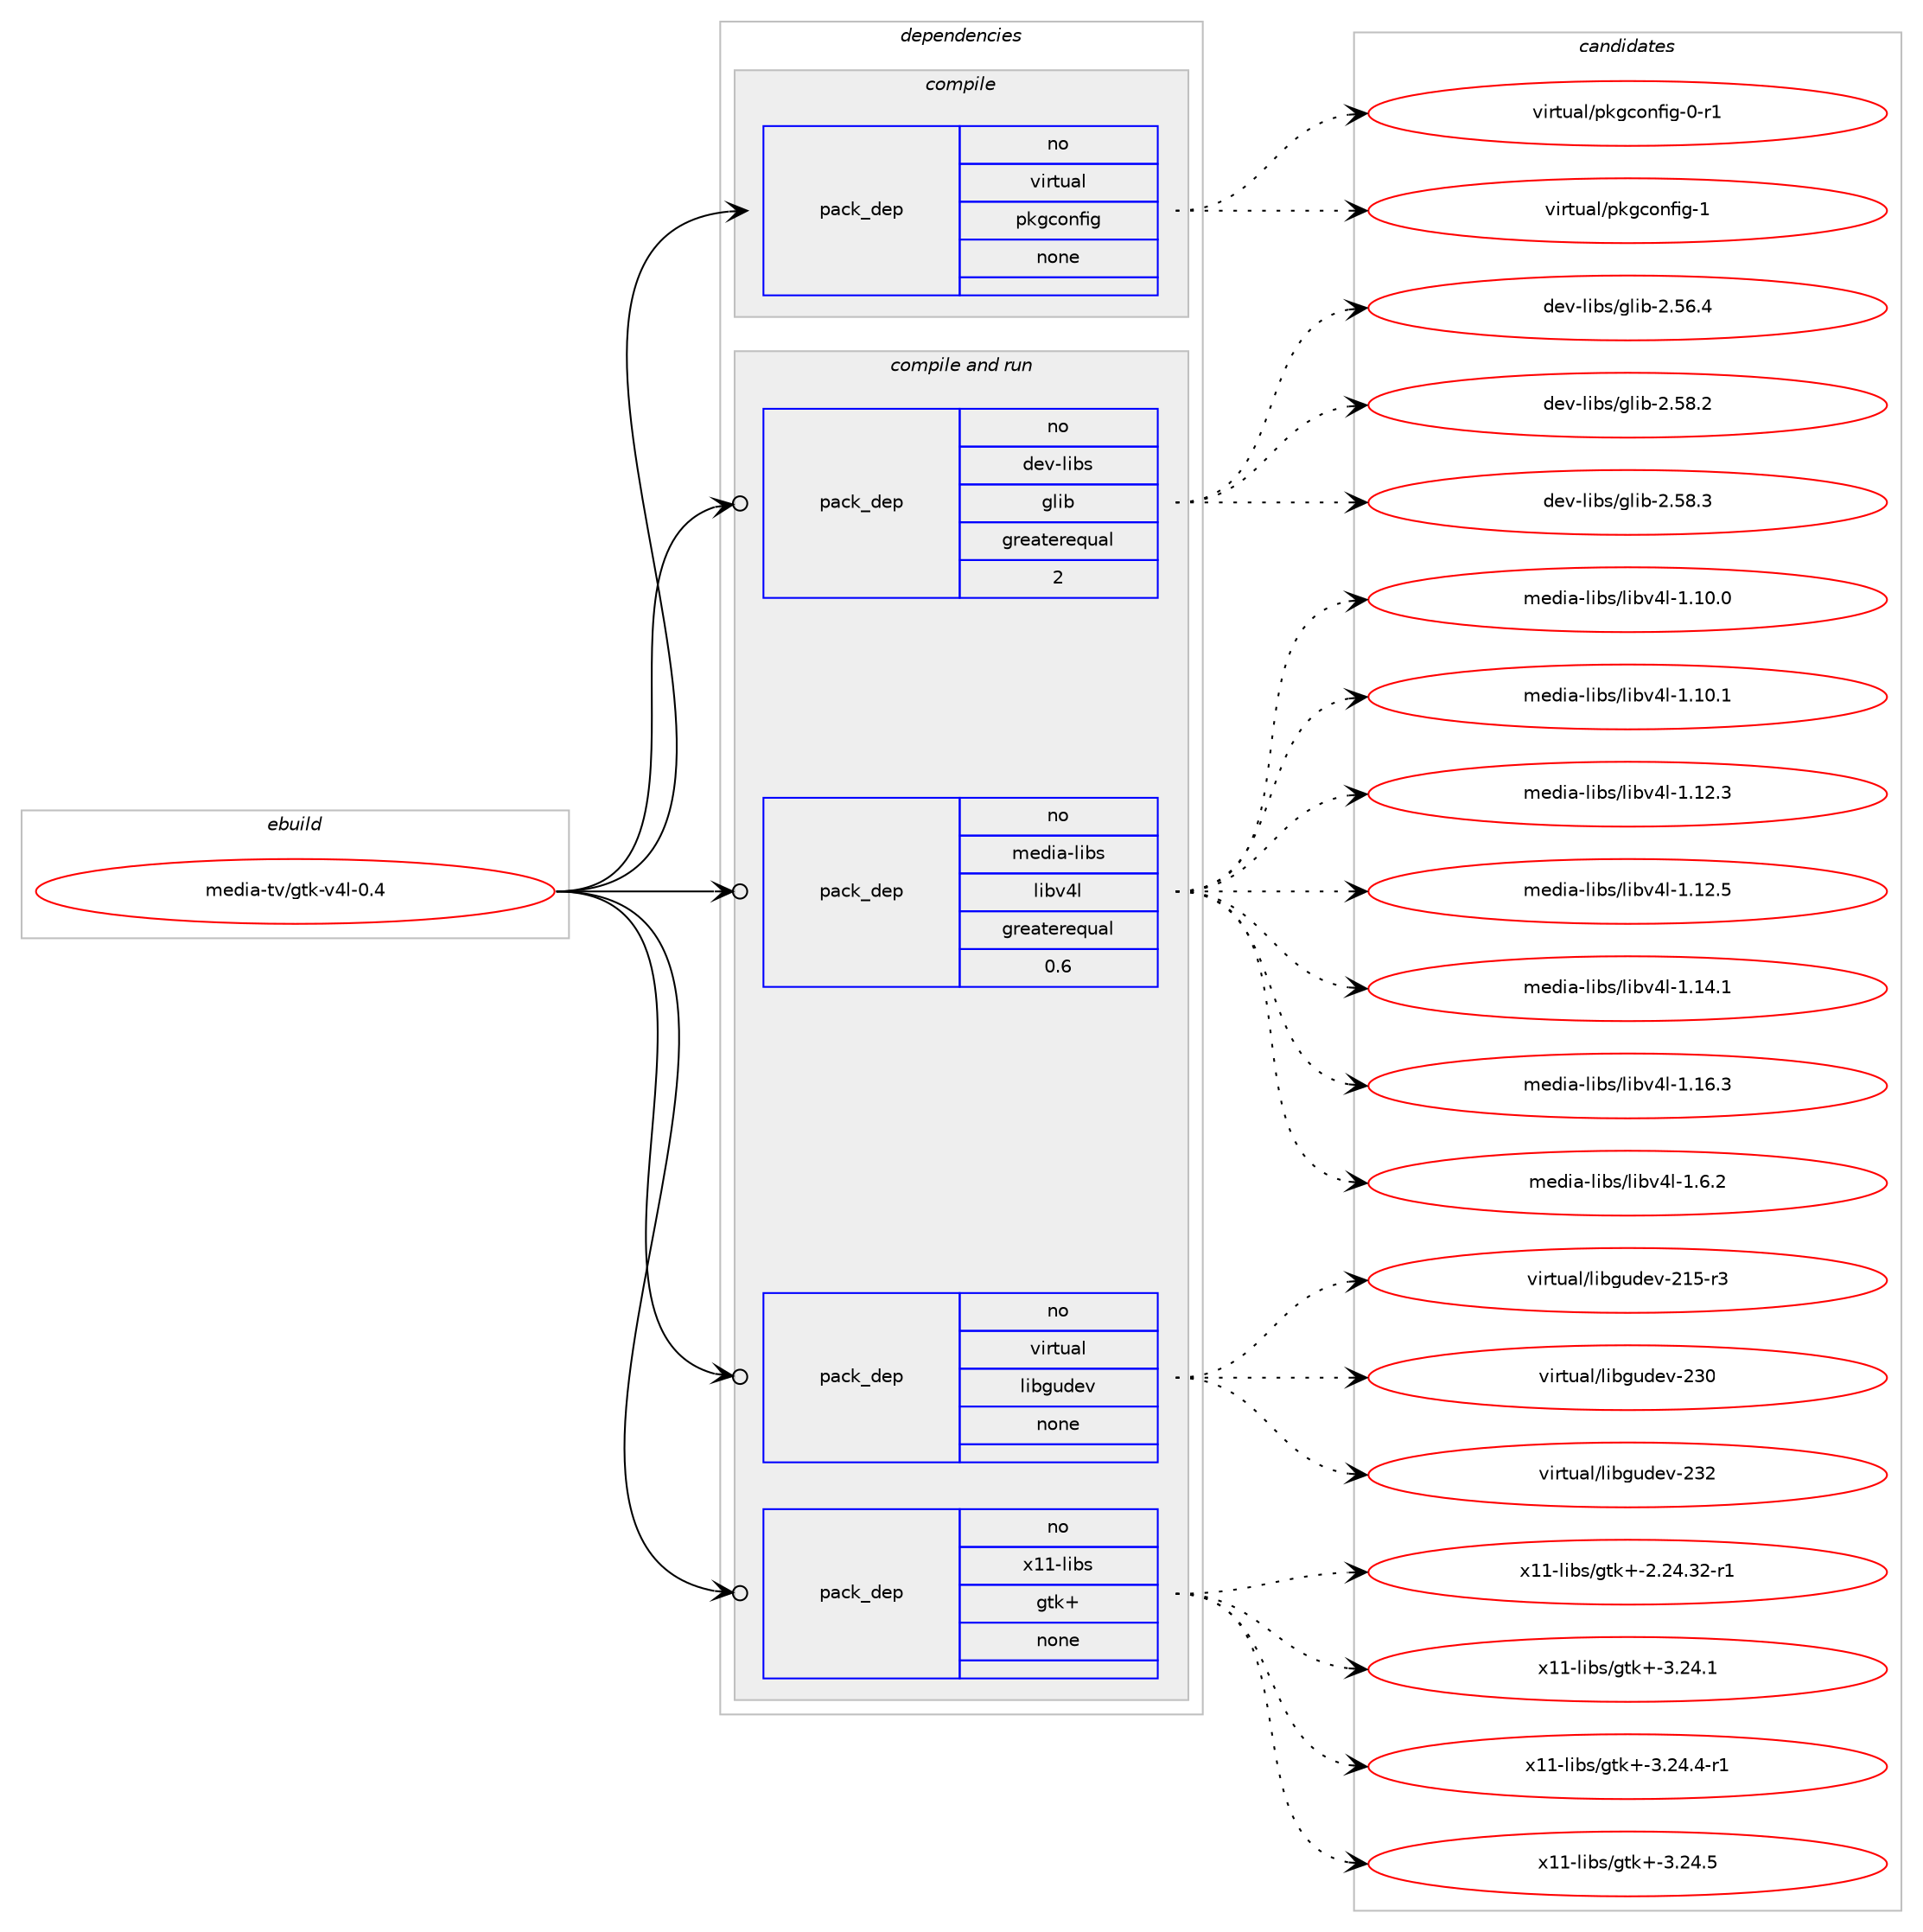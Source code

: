 digraph prolog {

# *************
# Graph options
# *************

newrank=true;
concentrate=true;
compound=true;
graph [rankdir=LR,fontname=Helvetica,fontsize=10,ranksep=1.5];#, ranksep=2.5, nodesep=0.2];
edge  [arrowhead=vee];
node  [fontname=Helvetica,fontsize=10];

# **********
# The ebuild
# **********

subgraph cluster_leftcol {
color=gray;
rank=same;
label=<<i>ebuild</i>>;
id [label="media-tv/gtk-v4l-0.4", color=red, width=4, href="../media-tv/gtk-v4l-0.4.svg"];
}

# ****************
# The dependencies
# ****************

subgraph cluster_midcol {
color=gray;
label=<<i>dependencies</i>>;
subgraph cluster_compile {
fillcolor="#eeeeee";
style=filled;
label=<<i>compile</i>>;
subgraph pack1167195 {
dependency1632165 [label=<<TABLE BORDER="0" CELLBORDER="1" CELLSPACING="0" CELLPADDING="4" WIDTH="220"><TR><TD ROWSPAN="6" CELLPADDING="30">pack_dep</TD></TR><TR><TD WIDTH="110">no</TD></TR><TR><TD>virtual</TD></TR><TR><TD>pkgconfig</TD></TR><TR><TD>none</TD></TR><TR><TD></TD></TR></TABLE>>, shape=none, color=blue];
}
id:e -> dependency1632165:w [weight=20,style="solid",arrowhead="vee"];
}
subgraph cluster_compileandrun {
fillcolor="#eeeeee";
style=filled;
label=<<i>compile and run</i>>;
subgraph pack1167196 {
dependency1632166 [label=<<TABLE BORDER="0" CELLBORDER="1" CELLSPACING="0" CELLPADDING="4" WIDTH="220"><TR><TD ROWSPAN="6" CELLPADDING="30">pack_dep</TD></TR><TR><TD WIDTH="110">no</TD></TR><TR><TD>dev-libs</TD></TR><TR><TD>glib</TD></TR><TR><TD>greaterequal</TD></TR><TR><TD>2</TD></TR></TABLE>>, shape=none, color=blue];
}
id:e -> dependency1632166:w [weight=20,style="solid",arrowhead="odotvee"];
subgraph pack1167197 {
dependency1632167 [label=<<TABLE BORDER="0" CELLBORDER="1" CELLSPACING="0" CELLPADDING="4" WIDTH="220"><TR><TD ROWSPAN="6" CELLPADDING="30">pack_dep</TD></TR><TR><TD WIDTH="110">no</TD></TR><TR><TD>media-libs</TD></TR><TR><TD>libv4l</TD></TR><TR><TD>greaterequal</TD></TR><TR><TD>0.6</TD></TR></TABLE>>, shape=none, color=blue];
}
id:e -> dependency1632167:w [weight=20,style="solid",arrowhead="odotvee"];
subgraph pack1167198 {
dependency1632168 [label=<<TABLE BORDER="0" CELLBORDER="1" CELLSPACING="0" CELLPADDING="4" WIDTH="220"><TR><TD ROWSPAN="6" CELLPADDING="30">pack_dep</TD></TR><TR><TD WIDTH="110">no</TD></TR><TR><TD>virtual</TD></TR><TR><TD>libgudev</TD></TR><TR><TD>none</TD></TR><TR><TD></TD></TR></TABLE>>, shape=none, color=blue];
}
id:e -> dependency1632168:w [weight=20,style="solid",arrowhead="odotvee"];
subgraph pack1167199 {
dependency1632169 [label=<<TABLE BORDER="0" CELLBORDER="1" CELLSPACING="0" CELLPADDING="4" WIDTH="220"><TR><TD ROWSPAN="6" CELLPADDING="30">pack_dep</TD></TR><TR><TD WIDTH="110">no</TD></TR><TR><TD>x11-libs</TD></TR><TR><TD>gtk+</TD></TR><TR><TD>none</TD></TR><TR><TD></TD></TR></TABLE>>, shape=none, color=blue];
}
id:e -> dependency1632169:w [weight=20,style="solid",arrowhead="odotvee"];
}
subgraph cluster_run {
fillcolor="#eeeeee";
style=filled;
label=<<i>run</i>>;
}
}

# **************
# The candidates
# **************

subgraph cluster_choices {
rank=same;
color=gray;
label=<<i>candidates</i>>;

subgraph choice1167195 {
color=black;
nodesep=1;
choice11810511411611797108471121071039911111010210510345484511449 [label="virtual/pkgconfig-0-r1", color=red, width=4,href="../virtual/pkgconfig-0-r1.svg"];
choice1181051141161179710847112107103991111101021051034549 [label="virtual/pkgconfig-1", color=red, width=4,href="../virtual/pkgconfig-1.svg"];
dependency1632165:e -> choice11810511411611797108471121071039911111010210510345484511449:w [style=dotted,weight="100"];
dependency1632165:e -> choice1181051141161179710847112107103991111101021051034549:w [style=dotted,weight="100"];
}
subgraph choice1167196 {
color=black;
nodesep=1;
choice1001011184510810598115471031081059845504653544652 [label="dev-libs/glib-2.56.4", color=red, width=4,href="../dev-libs/glib-2.56.4.svg"];
choice1001011184510810598115471031081059845504653564650 [label="dev-libs/glib-2.58.2", color=red, width=4,href="../dev-libs/glib-2.58.2.svg"];
choice1001011184510810598115471031081059845504653564651 [label="dev-libs/glib-2.58.3", color=red, width=4,href="../dev-libs/glib-2.58.3.svg"];
dependency1632166:e -> choice1001011184510810598115471031081059845504653544652:w [style=dotted,weight="100"];
dependency1632166:e -> choice1001011184510810598115471031081059845504653564650:w [style=dotted,weight="100"];
dependency1632166:e -> choice1001011184510810598115471031081059845504653564651:w [style=dotted,weight="100"];
}
subgraph choice1167197 {
color=black;
nodesep=1;
choice10910110010597451081059811547108105981185210845494649484648 [label="media-libs/libv4l-1.10.0", color=red, width=4,href="../media-libs/libv4l-1.10.0.svg"];
choice10910110010597451081059811547108105981185210845494649484649 [label="media-libs/libv4l-1.10.1", color=red, width=4,href="../media-libs/libv4l-1.10.1.svg"];
choice10910110010597451081059811547108105981185210845494649504651 [label="media-libs/libv4l-1.12.3", color=red, width=4,href="../media-libs/libv4l-1.12.3.svg"];
choice10910110010597451081059811547108105981185210845494649504653 [label="media-libs/libv4l-1.12.5", color=red, width=4,href="../media-libs/libv4l-1.12.5.svg"];
choice10910110010597451081059811547108105981185210845494649524649 [label="media-libs/libv4l-1.14.1", color=red, width=4,href="../media-libs/libv4l-1.14.1.svg"];
choice10910110010597451081059811547108105981185210845494649544651 [label="media-libs/libv4l-1.16.3", color=red, width=4,href="../media-libs/libv4l-1.16.3.svg"];
choice109101100105974510810598115471081059811852108454946544650 [label="media-libs/libv4l-1.6.2", color=red, width=4,href="../media-libs/libv4l-1.6.2.svg"];
dependency1632167:e -> choice10910110010597451081059811547108105981185210845494649484648:w [style=dotted,weight="100"];
dependency1632167:e -> choice10910110010597451081059811547108105981185210845494649484649:w [style=dotted,weight="100"];
dependency1632167:e -> choice10910110010597451081059811547108105981185210845494649504651:w [style=dotted,weight="100"];
dependency1632167:e -> choice10910110010597451081059811547108105981185210845494649504653:w [style=dotted,weight="100"];
dependency1632167:e -> choice10910110010597451081059811547108105981185210845494649524649:w [style=dotted,weight="100"];
dependency1632167:e -> choice10910110010597451081059811547108105981185210845494649544651:w [style=dotted,weight="100"];
dependency1632167:e -> choice109101100105974510810598115471081059811852108454946544650:w [style=dotted,weight="100"];
}
subgraph choice1167198 {
color=black;
nodesep=1;
choice118105114116117971084710810598103117100101118455049534511451 [label="virtual/libgudev-215-r3", color=red, width=4,href="../virtual/libgudev-215-r3.svg"];
choice11810511411611797108471081059810311710010111845505148 [label="virtual/libgudev-230", color=red, width=4,href="../virtual/libgudev-230.svg"];
choice11810511411611797108471081059810311710010111845505150 [label="virtual/libgudev-232", color=red, width=4,href="../virtual/libgudev-232.svg"];
dependency1632168:e -> choice118105114116117971084710810598103117100101118455049534511451:w [style=dotted,weight="100"];
dependency1632168:e -> choice11810511411611797108471081059810311710010111845505148:w [style=dotted,weight="100"];
dependency1632168:e -> choice11810511411611797108471081059810311710010111845505150:w [style=dotted,weight="100"];
}
subgraph choice1167199 {
color=black;
nodesep=1;
choice12049494510810598115471031161074345504650524651504511449 [label="x11-libs/gtk+-2.24.32-r1", color=red, width=4,href="../x11-libs/gtk+-2.24.32-r1.svg"];
choice12049494510810598115471031161074345514650524649 [label="x11-libs/gtk+-3.24.1", color=red, width=4,href="../x11-libs/gtk+-3.24.1.svg"];
choice120494945108105981154710311610743455146505246524511449 [label="x11-libs/gtk+-3.24.4-r1", color=red, width=4,href="../x11-libs/gtk+-3.24.4-r1.svg"];
choice12049494510810598115471031161074345514650524653 [label="x11-libs/gtk+-3.24.5", color=red, width=4,href="../x11-libs/gtk+-3.24.5.svg"];
dependency1632169:e -> choice12049494510810598115471031161074345504650524651504511449:w [style=dotted,weight="100"];
dependency1632169:e -> choice12049494510810598115471031161074345514650524649:w [style=dotted,weight="100"];
dependency1632169:e -> choice120494945108105981154710311610743455146505246524511449:w [style=dotted,weight="100"];
dependency1632169:e -> choice12049494510810598115471031161074345514650524653:w [style=dotted,weight="100"];
}
}

}
